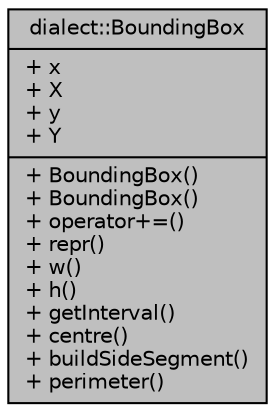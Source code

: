 digraph "dialect::BoundingBox"
{
  edge [fontname="Helvetica",fontsize="10",labelfontname="Helvetica",labelfontsize="10"];
  node [fontname="Helvetica",fontsize="10",shape=record];
  Node1 [label="{dialect::BoundingBox\n|+ x\l+ X\l+ y\l+ Y\l|+ BoundingBox()\l+ BoundingBox()\l+ operator+=()\l+ repr()\l+ w()\l+ h()\l+ getInterval()\l+ centre()\l+ buildSideSegment()\l+ perimeter()\l}",height=0.2,width=0.4,color="black", fillcolor="grey75", style="filled", fontcolor="black"];
}
